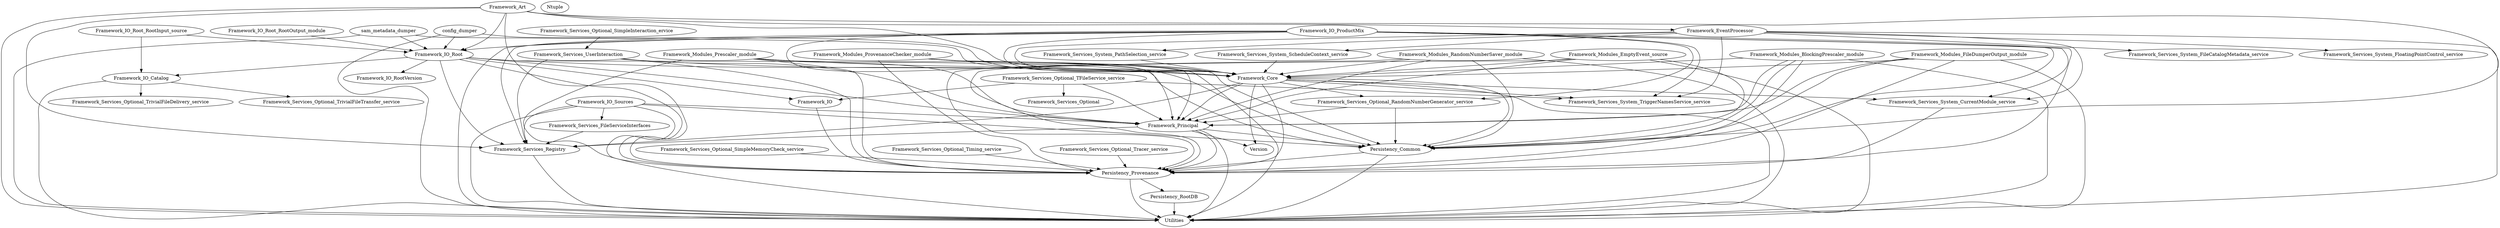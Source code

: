 digraph art {
  Framework_Art -> Framework_IO_Root;
  Framework_Art -> Framework_EventProcessor;
  Framework_Art -> Framework_Core;
  Framework_Art -> Framework_Services_Registry;
  Framework_Art -> Persistency_Common;
  Framework_Art -> Persistency_Provenance;
  Framework_Art -> Utilities;

  Framework_IO_Root -> Framework_Core;
  Framework_IO_Root -> Framework_IO;
  Framework_IO_Root -> Framework_IO_Catalog;
  Framework_IO_Root -> Framework_Principal;
  Framework_IO_Root -> Framework_Services_Registry;
  Framework_IO_Root -> Persistency_Common;
  Framework_IO_Root -> Persistency_Provenance;
  Framework_IO_Root -> Framework_IO_RootVersion;

  Framework_EventProcessor -> Framework_Services_System_CurrentModule_service;
  Framework_EventProcessor -> Framework_Services_System_FileCatalogMetadata_service;
  Framework_EventProcessor -> Framework_Services_System_FloatingPointControl_service;
  Framework_EventProcessor -> Framework_Services_System_PathSelection_service;
  Framework_EventProcessor -> Framework_Services_System_ScheduleContext_service;
  Framework_EventProcessor -> Framework_Services_System_TriggerNamesService_service;
  Framework_EventProcessor -> Framework_Core;
  Framework_EventProcessor -> Utilities;

  Framework_Core -> Framework_Services_System_CurrentModule_service;
  Framework_Core -> Framework_Services_System_TriggerNamesService_service;
  Framework_Core -> Framework_Services_Optional_RandomNumberGenerator_service;
  Framework_Core -> Framework_Principal;
  Framework_Core -> Persistency_Common;
  Framework_Core -> Persistency_Provenance;
  Framework_Core -> Framework_Services_Registry;
  Framework_Core -> Utilities;
  Framework_Core -> Version;

  Framework_Services_Registry -> Utilities;

  Persistency_Common -> Persistency_Provenance;
  Persistency_Common -> Utilities;

  Persistency_Provenance -> Persistency_RootDB;
  Persistency_Provenance -> Utilities;

  Persistency_RootDB -> Utilities;

  Utilities;

  Version;

  Framework_IO -> Persistency_Provenance;

  Framework_IO_Catalog -> Framework_Services_Optional_TrivialFileDelivery_service;
  Framework_IO_Catalog -> Framework_Services_Optional_TrivialFileTransfer_service;
  Framework_IO_Catalog -> Utilities;

  Framework_IO_ProductMix -> Framework_IO_Root;
  Framework_IO_ProductMix -> Framework_Services_System_CurrentModule_service
  Framework_IO_ProductMix -> Framework_Services_System_TriggerNamesService_service
  Framework_IO_ProductMix -> Framework_Services_Optional_RandomNumberGenerator_service
  Framework_IO_ProductMix -> Framework_Core
  Framework_IO_ProductMix -> Framework_Principal
  Framework_IO_ProductMix -> Framework_Services_Registry
  Framework_IO_ProductMix -> Persistency_Common
  Framework_IO_ProductMix -> Persistency_Provenance
  Framework_IO_ProductMix -> Utilities

  Framework_IO_Sources -> Framework_Services_FileServiceInterfaces
  Framework_IO_Sources -> Framework_Services_Registry
  Framework_IO_Sources -> Framework_Principal
  Framework_IO_Sources -> Persistency_Common
  Framework_IO_Sources -> Persistency_Provenance
  Framework_IO_Sources -> Utilities

  Framework_Principal -> Persistency_Provenance;
  Framework_Principal -> Persistency_Common;
  Framework_Principal -> Framework_Services_Registry;
  Framework_Principal -> Utilities;
  Framework_Principal -> Version;

  Framework_IO_RootVersion;

  Framework_Services_System_CurrentModule_service -> Persistency_Provenance;

  Framework_Services_System_FileCatalogMetadata_service;

  Framework_Services_System_FloatingPointControl_service;

  Framework_Services_System_PathSelection_service -> Framework_Core;

  Framework_Services_System_ScheduleContext_service -> Framework_Core;

  Framework_Services_System_TriggerNamesService_service;

  Framework_Services_Optional_RandomNumberGenerator_service -> Framework_Principal;
  Framework_Services_Optional_RandomNumberGenerator_service -> Persistency_Common;

  Framework_Services_Optional_TrivialFileDelivery_service;

  Framework_Services_Optional_TrivialFileTransfer_service;


  Framework_Services_Optional;

  Framework_Services_Optional_SimpleInteraction_ervice -> Framework_Services_UserInteraction;

  Framework_Services_Optional_SimpleMemoryCheck_service -> Persistency_Provenance;

  Framework_Services_Optional_TFileService_service -> Framework_Services_System_TriggerNamesService_service;
  Framework_Services_Optional_TFileService_service -> Framework_Services_Optional;
  Framework_Services_Optional_TFileService_service -> Framework_IO;
  Framework_Services_Optional_TFileService_service -> Framework_Principal;

  Framework_Services_Optional_Timing_service -> Persistency_Provenance;

  Framework_Services_Optional_Tracer_service -> Persistency_Provenance;

  Framework_Services_FileServiceInterfaces -> Framework_Services_Registry;

  Framework_Services_UserInteraction -> Framework_Core;
  Framework_Services_UserInteraction -> Framework_Principal;
  Framework_Services_UserInteraction -> Persistency_Provenance;
  Framework_Services_UserInteraction -> Framework_Services_Registry;

  Ntuple;

  Framework_IO_Root_RootInput_source -> Framework_IO_Root;
  Framework_IO_Root_RootInput_source -> Framework_IO_Catalog;

  Framework_IO_Root_RootOutput_module -> Framework_IO_Root;

  config_dumper -> Framework_IO_Root;
  config_dumper -> Utilities;
  config_dumper -> Framework_Core;

  sam_metadata_dumper -> Framework_IO_Root;
  sam_metadata_dumper -> Utilities;
  sam_metadata_dumper -> Framework_Core;

  Framework_Modules_BlockingPrescaler_module -> Framework_Core;
  Framework_Modules_BlockingPrescaler_module -> Framework_Principal;
  Framework_Modules_BlockingPrescaler_module -> Persistency_Common;
  Framework_Modules_BlockingPrescaler_module -> Persistency_Provenance;
  Framework_Modules_BlockingPrescaler_module -> Utilities;

  Framework_Modules_EmptyEvent_source -> Framework_Core;
  Framework_Modules_EmptyEvent_source -> Framework_Principal;
  Framework_Modules_EmptyEvent_source -> Persistency_Common;
  Framework_Modules_EmptyEvent_source -> Persistency_Provenance;
  Framework_Modules_EmptyEvent_source -> Utilities;

  Framework_Modules_FileDumperOutput_module -> Framework_Core;
  Framework_Modules_FileDumperOutput_module -> Framework_Principal;
  Framework_Modules_FileDumperOutput_module -> Persistency_Common;
  Framework_Modules_FileDumperOutput_module -> Persistency_Provenance;
  Framework_Modules_FileDumperOutput_module -> Utilities;

  Framework_Modules_Prescaler_module -> Framework_Core;
  Framework_Modules_Prescaler_module -> Framework_Principal;
  Framework_Modules_Prescaler_module -> Persistency_Common;
  Framework_Modules_Prescaler_module -> Persistency_Provenance;
  Framework_Modules_Prescaler_module -> Utilities;

  Framework_Modules_ProvenanceChecker_module -> Framework_Core;
  Framework_Modules_ProvenanceChecker_module -> Framework_Principal;
  Framework_Modules_ProvenanceChecker_module -> Persistency_Common;
  Framework_Modules_ProvenanceChecker_module -> Persistency_Provenance;
  Framework_Modules_ProvenanceChecker_module -> Utilities;

  Framework_Modules_RandomNumberSaver_module -> Framework_Core;
  Framework_Modules_RandomNumberSaver_module -> Framework_Principal;
  Framework_Modules_RandomNumberSaver_module -> Persistency_Common;
  Framework_Modules_RandomNumberSaver_module -> Persistency_Provenance;
  Framework_Modules_RandomNumberSaver_module -> Utilities;
}


